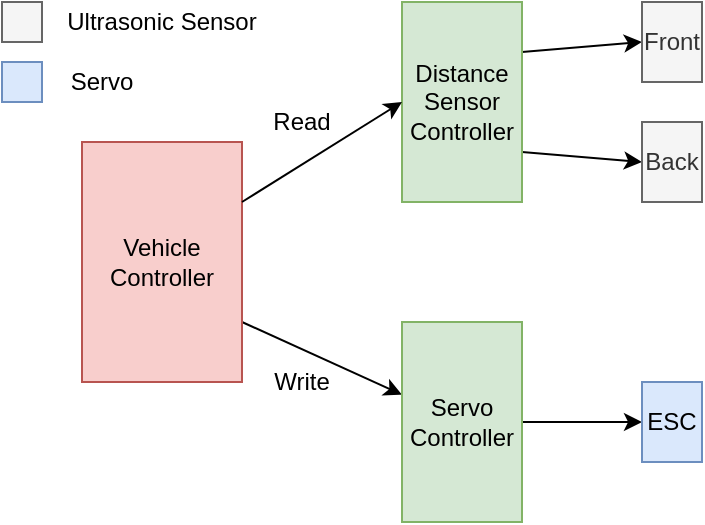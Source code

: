 <mxfile version="13.7.3" type="device"><diagram id="9Y5tfAhYb7wCqlq1Lj-P" name="Page-1"><mxGraphModel dx="677" dy="905" grid="1" gridSize="10" guides="1" tooltips="1" connect="1" arrows="1" fold="1" page="1" pageScale="1" pageWidth="850" pageHeight="1100" math="0" shadow="0"><root><mxCell id="0"/><mxCell id="1" parent="0"/><mxCell id="h_8BiZG1QorBLojm4PAG-1" style="rounded=0;orthogonalLoop=1;jettySize=auto;html=1;exitX=1;exitY=0.75;exitDx=0;exitDy=0;" edge="1" parent="1" source="h_8BiZG1QorBLojm4PAG-2" target="h_8BiZG1QorBLojm4PAG-10"><mxGeometry relative="1" as="geometry"/></mxCell><mxCell id="h_8BiZG1QorBLojm4PAG-2" value="Vehicle Controller" style="rounded=0;whiteSpace=wrap;html=1;fillColor=#f8cecc;strokeColor=#b85450;" vertex="1" parent="1"><mxGeometry x="200" y="240" width="80" height="120" as="geometry"/></mxCell><mxCell id="h_8BiZG1QorBLojm4PAG-3" style="rounded=0;orthogonalLoop=1;jettySize=auto;html=1;exitX=1;exitY=0.25;exitDx=0;exitDy=0;entryX=0;entryY=0.5;entryDx=0;entryDy=0;" edge="1" parent="1" source="h_8BiZG1QorBLojm4PAG-6" target="h_8BiZG1QorBLojm4PAG-11"><mxGeometry relative="1" as="geometry"/></mxCell><mxCell id="h_8BiZG1QorBLojm4PAG-4" style="rounded=0;orthogonalLoop=1;jettySize=auto;html=1;exitX=1;exitY=0.75;exitDx=0;exitDy=0;entryX=0;entryY=0.5;entryDx=0;entryDy=0;" edge="1" parent="1" source="h_8BiZG1QorBLojm4PAG-6" target="h_8BiZG1QorBLojm4PAG-12"><mxGeometry relative="1" as="geometry"/></mxCell><mxCell id="h_8BiZG1QorBLojm4PAG-6" value="Distance Sensor Controller" style="rounded=0;whiteSpace=wrap;html=1;fillColor=#d5e8d4;strokeColor=#82b366;" vertex="1" parent="1"><mxGeometry x="360" y="170" width="60" height="100" as="geometry"/></mxCell><mxCell id="h_8BiZG1QorBLojm4PAG-8" style="edgeStyle=none;rounded=0;orthogonalLoop=1;jettySize=auto;html=1;exitX=1;exitY=0.5;exitDx=0;exitDy=0;entryX=0;entryY=0.5;entryDx=0;entryDy=0;endArrow=classic;endFill=1;" edge="1" parent="1" source="h_8BiZG1QorBLojm4PAG-10" target="h_8BiZG1QorBLojm4PAG-18"><mxGeometry relative="1" as="geometry"/></mxCell><mxCell id="h_8BiZG1QorBLojm4PAG-10" value="Servo Controller" style="rounded=0;whiteSpace=wrap;html=1;fillColor=#d5e8d4;strokeColor=#82b366;" vertex="1" parent="1"><mxGeometry x="360" y="330" width="60" height="100" as="geometry"/></mxCell><mxCell id="h_8BiZG1QorBLojm4PAG-11" value="Front" style="rounded=0;whiteSpace=wrap;html=1;fillColor=#f5f5f5;strokeColor=#666666;fontColor=#333333;" vertex="1" parent="1"><mxGeometry x="480" y="170" width="30" height="40" as="geometry"/></mxCell><mxCell id="h_8BiZG1QorBLojm4PAG-12" value="Back" style="rounded=0;whiteSpace=wrap;html=1;fillColor=#f5f5f5;strokeColor=#666666;fontColor=#333333;" vertex="1" parent="1"><mxGeometry x="480" y="230" width="30" height="40" as="geometry"/></mxCell><mxCell id="h_8BiZG1QorBLojm4PAG-14" value="" style="endArrow=classic;html=1;entryX=0;entryY=0.5;entryDx=0;entryDy=0;exitX=1;exitY=0.25;exitDx=0;exitDy=0;" edge="1" parent="1" source="h_8BiZG1QorBLojm4PAG-2" target="h_8BiZG1QorBLojm4PAG-6"><mxGeometry width="50" height="50" relative="1" as="geometry"><mxPoint x="240" y="290" as="sourcePoint"/><mxPoint x="350" y="250" as="targetPoint"/></mxGeometry></mxCell><mxCell id="h_8BiZG1QorBLojm4PAG-18" value="ESC" style="rounded=0;whiteSpace=wrap;html=1;fillColor=#dae8fc;strokeColor=#6c8ebf;" vertex="1" parent="1"><mxGeometry x="480" y="360" width="30" height="40" as="geometry"/></mxCell><mxCell id="h_8BiZG1QorBLojm4PAG-20" value="" style="rounded=0;whiteSpace=wrap;html=1;fillColor=#f5f5f5;strokeColor=#666666;fontColor=#333333;" vertex="1" parent="1"><mxGeometry x="160" y="170" width="20" height="20" as="geometry"/></mxCell><mxCell id="h_8BiZG1QorBLojm4PAG-21" value="" style="rounded=0;whiteSpace=wrap;html=1;fillColor=#dae8fc;strokeColor=#6c8ebf;" vertex="1" parent="1"><mxGeometry x="160" y="200" width="20" height="20" as="geometry"/></mxCell><mxCell id="h_8BiZG1QorBLojm4PAG-22" value="Ultrasonic Sensor" style="text;html=1;strokeColor=none;fillColor=none;align=center;verticalAlign=middle;whiteSpace=wrap;rounded=0;" vertex="1" parent="1"><mxGeometry x="190" y="170" width="100" height="20" as="geometry"/></mxCell><mxCell id="h_8BiZG1QorBLojm4PAG-23" value="Servo" style="text;html=1;strokeColor=none;fillColor=none;align=center;verticalAlign=middle;whiteSpace=wrap;rounded=0;" vertex="1" parent="1"><mxGeometry x="190" y="200" width="40" height="20" as="geometry"/></mxCell><mxCell id="h_8BiZG1QorBLojm4PAG-24" value="Read" style="text;html=1;strokeColor=none;fillColor=none;align=center;verticalAlign=middle;whiteSpace=wrap;rounded=0;" vertex="1" parent="1"><mxGeometry x="280" y="220" width="60" height="20" as="geometry"/></mxCell><mxCell id="h_8BiZG1QorBLojm4PAG-25" value="Write" style="text;html=1;strokeColor=none;fillColor=none;align=center;verticalAlign=middle;whiteSpace=wrap;rounded=0;" vertex="1" parent="1"><mxGeometry x="280" y="350" width="60" height="20" as="geometry"/></mxCell></root></mxGraphModel></diagram></mxfile>